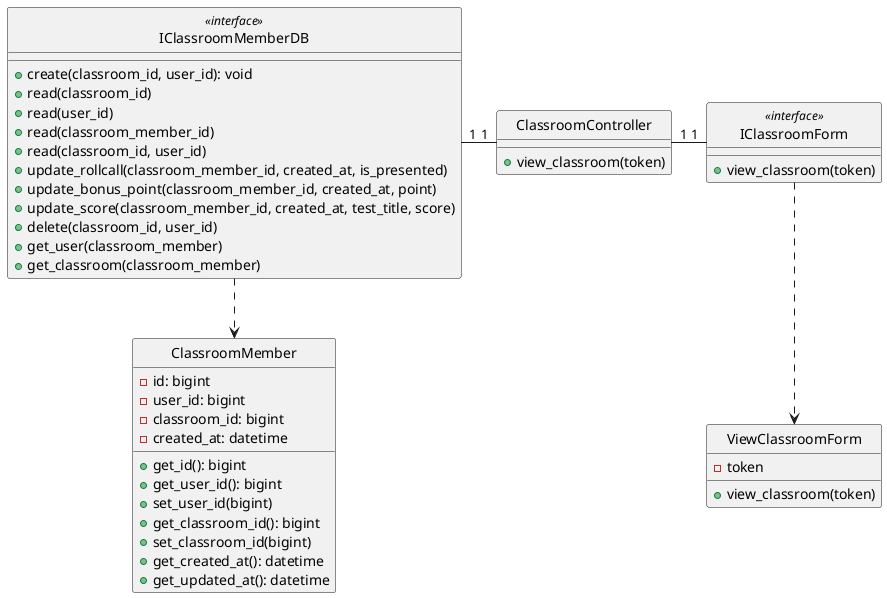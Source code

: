 @startuml updateClass

class ClassroomMember {
    - id: bigint
    - user_id: bigint
    - classroom_id: bigint
    - created_at: datetime

    + get_id(): bigint
    + get_user_id(): bigint
    + set_user_id(bigint)
    + get_classroom_id(): bigint
    + set_classroom_id(bigint)
    + get_created_at(): datetime
    + get_updated_at(): datetime
}

class IClassroomMemberDB <<interface>> {
    + create(classroom_id, user_id): void
    + read(classroom_id)
    + read(user_id)
    + read(classroom_member_id)
    + read(classroom_id, user_id)
    + update_rollcall(classroom_member_id, created_at, is_presented)
    + update_bonus_point(classroom_member_id, created_at, point)
    + update_score(classroom_member_id, created_at, test_title, score)
    + delete(classroom_id, user_id)
    + get_user(classroom_member)
    + get_classroom(classroom_member)
}

class ViewClassroomForm {
    - token

    + view_classroom(token)
}

class IClassroomForm <<interface>> {
    + view_classroom(token)
}

class ClassroomController {
    + view_classroom(token)
}

hide ClassroomMember circle
hide IClassroomMemberDB <<interface>> circle
hide ViewClassroomForm circle
hide IClassroomForm <<interface>> circle
hide ClassroomController circle

IClassroomMemberDB -down.> ClassroomMember
IClassroomForm .down.> ViewClassroomForm
ClassroomController "1"-left-"1" IClassroomMemberDB
IClassroomForm "1"-left-"1" ClassroomController


@enduml
